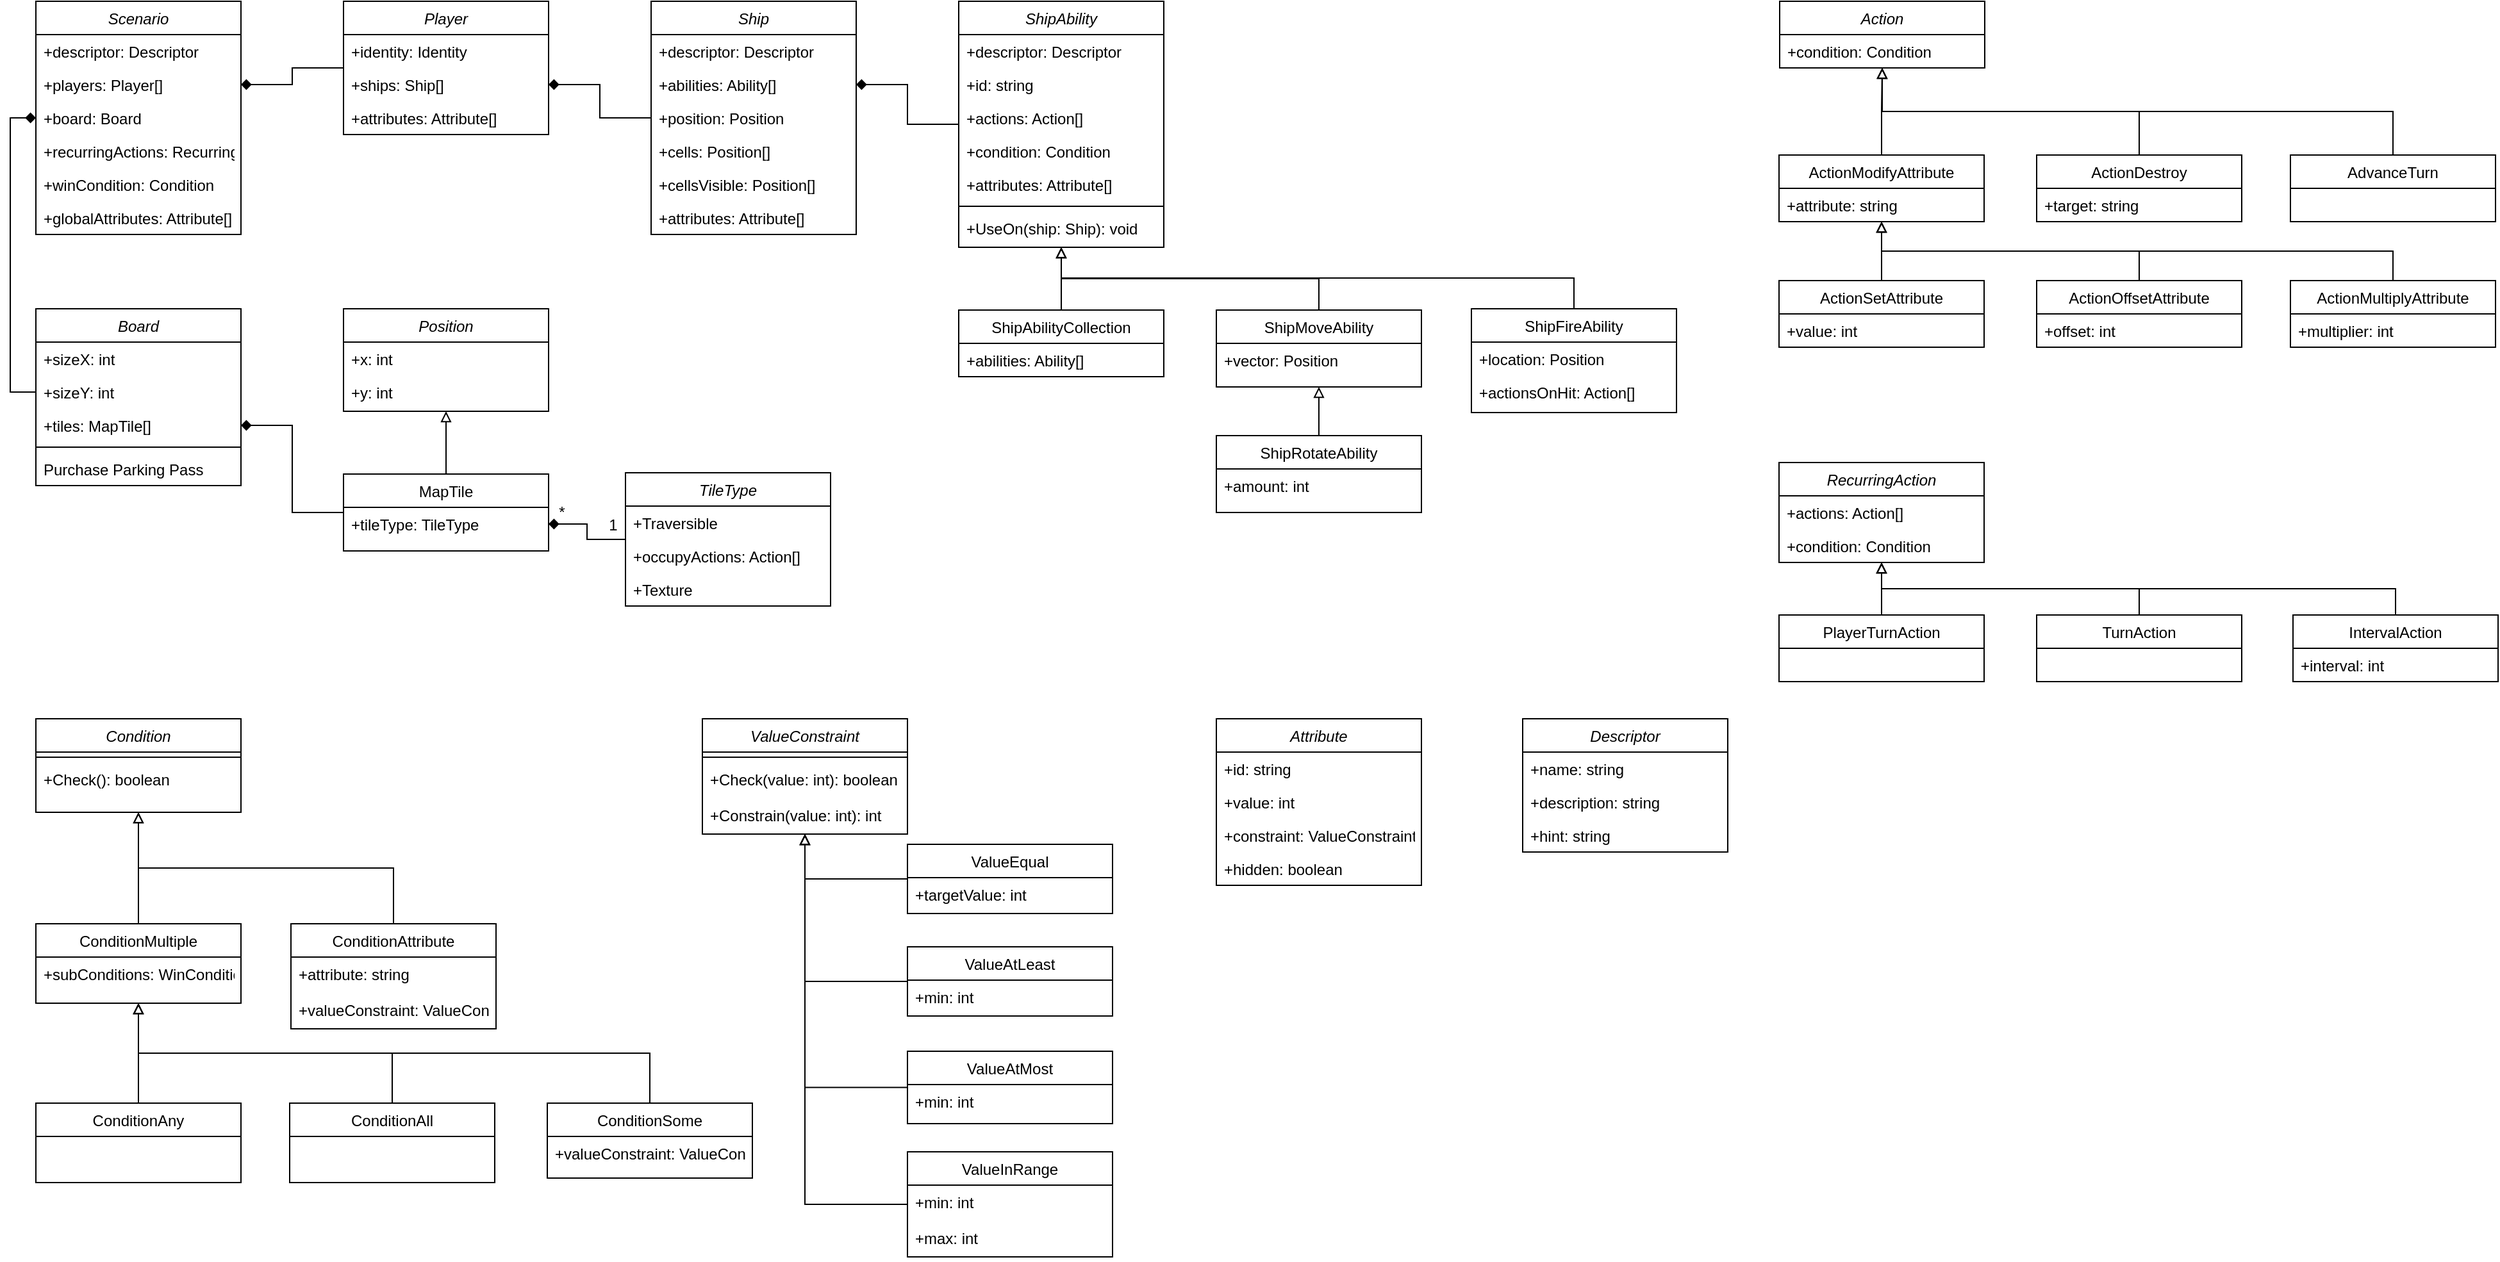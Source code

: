 <mxfile version="14.5.1" type="device"><diagram id="C5RBs43oDa-KdzZeNtuy" name="Page-1"><mxGraphModel dx="1069" dy="645" grid="1" gridSize="10" guides="1" tooltips="1" connect="1" arrows="1" fold="1" page="1" pageScale="1" pageWidth="827" pageHeight="1169" math="0" shadow="0"><root><mxCell id="WIyWlLk6GJQsqaUBKTNV-0"/><mxCell id="WIyWlLk6GJQsqaUBKTNV-1" parent="WIyWlLk6GJQsqaUBKTNV-0"/><mxCell id="zkfFHV4jXpPFQw0GAbJ--0" value="Scenario" style="swimlane;fontStyle=2;align=center;verticalAlign=top;childLayout=stackLayout;horizontal=1;startSize=26;horizontalStack=0;resizeParent=1;resizeLast=0;collapsible=1;marginBottom=0;rounded=0;shadow=0;strokeWidth=1;" parent="WIyWlLk6GJQsqaUBKTNV-1" vertex="1"><mxGeometry x="80" y="40" width="160" height="182" as="geometry"><mxRectangle x="230" y="140" width="160" height="26" as="alternateBounds"/></mxGeometry></mxCell><mxCell id="SzuNDByulG55xvrbZH8I-227" value="+descriptor: Descriptor" style="text;align=left;verticalAlign=top;spacingLeft=4;spacingRight=4;overflow=hidden;rotatable=0;points=[[0,0.5],[1,0.5]];portConstraint=eastwest;rounded=0;shadow=0;html=0;" parent="zkfFHV4jXpPFQw0GAbJ--0" vertex="1"><mxGeometry y="26" width="160" height="26" as="geometry"/></mxCell><mxCell id="zkfFHV4jXpPFQw0GAbJ--1" value="+players: Player[]" style="text;align=left;verticalAlign=top;spacingLeft=4;spacingRight=4;overflow=hidden;rotatable=0;points=[[0,0.5],[1,0.5]];portConstraint=eastwest;" parent="zkfFHV4jXpPFQw0GAbJ--0" vertex="1"><mxGeometry y="52" width="160" height="26" as="geometry"/></mxCell><mxCell id="zkfFHV4jXpPFQw0GAbJ--2" value="+board: Board" style="text;align=left;verticalAlign=top;spacingLeft=4;spacingRight=4;overflow=hidden;rotatable=0;points=[[0,0.5],[1,0.5]];portConstraint=eastwest;rounded=0;shadow=0;html=0;" parent="zkfFHV4jXpPFQw0GAbJ--0" vertex="1"><mxGeometry y="78" width="160" height="26" as="geometry"/></mxCell><mxCell id="SzuNDByulG55xvrbZH8I-246" value="+recurringActions: RecurringAction[]" style="text;align=left;verticalAlign=top;spacingLeft=4;spacingRight=4;overflow=hidden;rotatable=0;points=[[0,0.5],[1,0.5]];portConstraint=eastwest;rounded=0;shadow=0;html=0;" parent="zkfFHV4jXpPFQw0GAbJ--0" vertex="1"><mxGeometry y="104" width="160" height="26" as="geometry"/></mxCell><mxCell id="SzuNDByulG55xvrbZH8I-225" value="+winCondition: Condition" style="text;align=left;verticalAlign=top;spacingLeft=4;spacingRight=4;overflow=hidden;rotatable=0;points=[[0,0.5],[1,0.5]];portConstraint=eastwest;rounded=0;shadow=0;html=0;" parent="zkfFHV4jXpPFQw0GAbJ--0" vertex="1"><mxGeometry y="130" width="160" height="26" as="geometry"/></mxCell><mxCell id="SzuNDByulG55xvrbZH8I-275" value="+globalAttributes: Attribute[]" style="text;align=left;verticalAlign=top;spacingLeft=4;spacingRight=4;overflow=hidden;rotatable=0;points=[[0,0.5],[1,0.5]];portConstraint=eastwest;rounded=0;shadow=0;html=0;" parent="zkfFHV4jXpPFQw0GAbJ--0" vertex="1"><mxGeometry y="156" width="160" height="26" as="geometry"/></mxCell><mxCell id="SzuNDByulG55xvrbZH8I-0" value="Ship" style="swimlane;fontStyle=2;align=center;verticalAlign=top;childLayout=stackLayout;horizontal=1;startSize=26;horizontalStack=0;resizeParent=1;resizeLast=0;collapsible=1;marginBottom=0;rounded=0;shadow=0;strokeWidth=1;" parent="WIyWlLk6GJQsqaUBKTNV-1" vertex="1"><mxGeometry x="560" y="40" width="160" height="182" as="geometry"><mxRectangle x="230" y="140" width="160" height="26" as="alternateBounds"/></mxGeometry></mxCell><mxCell id="SzuNDByulG55xvrbZH8I-262" value="+descriptor: Descriptor" style="text;align=left;verticalAlign=top;spacingLeft=4;spacingRight=4;overflow=hidden;rotatable=0;points=[[0,0.5],[1,0.5]];portConstraint=eastwest;rounded=0;shadow=0;html=0;" parent="SzuNDByulG55xvrbZH8I-0" vertex="1"><mxGeometry y="26" width="160" height="26" as="geometry"/></mxCell><mxCell id="SzuNDByulG55xvrbZH8I-1" value="+abilities: Ability[]" style="text;align=left;verticalAlign=top;spacingLeft=4;spacingRight=4;overflow=hidden;rotatable=0;points=[[0,0.5],[1,0.5]];portConstraint=eastwest;" parent="SzuNDByulG55xvrbZH8I-0" vertex="1"><mxGeometry y="52" width="160" height="26" as="geometry"/></mxCell><mxCell id="SzuNDByulG55xvrbZH8I-237" value="+position: Position" style="text;align=left;verticalAlign=top;spacingLeft=4;spacingRight=4;overflow=hidden;rotatable=0;points=[[0,0.5],[1,0.5]];portConstraint=eastwest;rounded=0;shadow=0;html=0;" parent="SzuNDByulG55xvrbZH8I-0" vertex="1"><mxGeometry y="78" width="160" height="26" as="geometry"/></mxCell><mxCell id="SzuNDByulG55xvrbZH8I-2" value="+cells: Position[]" style="text;align=left;verticalAlign=top;spacingLeft=4;spacingRight=4;overflow=hidden;rotatable=0;points=[[0,0.5],[1,0.5]];portConstraint=eastwest;rounded=0;shadow=0;html=0;" parent="SzuNDByulG55xvrbZH8I-0" vertex="1"><mxGeometry y="104" width="160" height="26" as="geometry"/></mxCell><mxCell id="SzuNDByulG55xvrbZH8I-296" value="+cellsVisible: Position[]" style="text;align=left;verticalAlign=top;spacingLeft=4;spacingRight=4;overflow=hidden;rotatable=0;points=[[0,0.5],[1,0.5]];portConstraint=eastwest;rounded=0;shadow=0;html=0;" parent="SzuNDByulG55xvrbZH8I-0" vertex="1"><mxGeometry y="130" width="160" height="26" as="geometry"/></mxCell><mxCell id="SzuNDByulG55xvrbZH8I-228" value="+attributes: Attribute[]" style="text;align=left;verticalAlign=top;spacingLeft=4;spacingRight=4;overflow=hidden;rotatable=0;points=[[0,0.5],[1,0.5]];portConstraint=eastwest;rounded=0;shadow=0;html=0;" parent="SzuNDByulG55xvrbZH8I-0" vertex="1"><mxGeometry y="156" width="160" height="26" as="geometry"/></mxCell><mxCell id="SzuNDByulG55xvrbZH8I-6" value="Board" style="swimlane;fontStyle=2;align=center;verticalAlign=top;childLayout=stackLayout;horizontal=1;startSize=26;horizontalStack=0;resizeParent=1;resizeLast=0;collapsible=1;marginBottom=0;rounded=0;shadow=0;strokeWidth=1;" parent="WIyWlLk6GJQsqaUBKTNV-1" vertex="1"><mxGeometry x="80" y="280" width="160" height="138" as="geometry"><mxRectangle x="230" y="140" width="160" height="26" as="alternateBounds"/></mxGeometry></mxCell><mxCell id="SzuNDByulG55xvrbZH8I-7" value="+sizeX: int" style="text;align=left;verticalAlign=top;spacingLeft=4;spacingRight=4;overflow=hidden;rotatable=0;points=[[0,0.5],[1,0.5]];portConstraint=eastwest;" parent="SzuNDByulG55xvrbZH8I-6" vertex="1"><mxGeometry y="26" width="160" height="26" as="geometry"/></mxCell><mxCell id="SzuNDByulG55xvrbZH8I-8" value="+sizeY: int" style="text;align=left;verticalAlign=top;spacingLeft=4;spacingRight=4;overflow=hidden;rotatable=0;points=[[0,0.5],[1,0.5]];portConstraint=eastwest;rounded=0;shadow=0;html=0;" parent="SzuNDByulG55xvrbZH8I-6" vertex="1"><mxGeometry y="52" width="160" height="26" as="geometry"/></mxCell><mxCell id="SzuNDByulG55xvrbZH8I-9" value="+tiles: MapTile[]" style="text;align=left;verticalAlign=top;spacingLeft=4;spacingRight=4;overflow=hidden;rotatable=0;points=[[0,0.5],[1,0.5]];portConstraint=eastwest;rounded=0;shadow=0;html=0;" parent="SzuNDByulG55xvrbZH8I-6" vertex="1"><mxGeometry y="78" width="160" height="26" as="geometry"/></mxCell><mxCell id="SzuNDByulG55xvrbZH8I-10" value="" style="line;html=1;strokeWidth=1;align=left;verticalAlign=middle;spacingTop=-1;spacingLeft=3;spacingRight=3;rotatable=0;labelPosition=right;points=[];portConstraint=eastwest;" parent="SzuNDByulG55xvrbZH8I-6" vertex="1"><mxGeometry y="104" width="160" height="8" as="geometry"/></mxCell><mxCell id="SzuNDByulG55xvrbZH8I-11" value="Purchase Parking Pass" style="text;align=left;verticalAlign=top;spacingLeft=4;spacingRight=4;overflow=hidden;rotatable=0;points=[[0,0.5],[1,0.5]];portConstraint=eastwest;" parent="SzuNDByulG55xvrbZH8I-6" vertex="1"><mxGeometry y="112" width="160" height="26" as="geometry"/></mxCell><mxCell id="SzuNDByulG55xvrbZH8I-12" value="Player" style="swimlane;fontStyle=2;align=center;verticalAlign=top;childLayout=stackLayout;horizontal=1;startSize=26;horizontalStack=0;resizeParent=1;resizeLast=0;collapsible=1;marginBottom=0;rounded=0;shadow=0;strokeWidth=1;" parent="WIyWlLk6GJQsqaUBKTNV-1" vertex="1"><mxGeometry x="320" y="40" width="160" height="104" as="geometry"><mxRectangle x="230" y="140" width="160" height="26" as="alternateBounds"/></mxGeometry></mxCell><mxCell id="SzuNDByulG55xvrbZH8I-13" value="+identity: Identity" style="text;align=left;verticalAlign=top;spacingLeft=4;spacingRight=4;overflow=hidden;rotatable=0;points=[[0,0.5],[1,0.5]];portConstraint=eastwest;" parent="SzuNDByulG55xvrbZH8I-12" vertex="1"><mxGeometry y="26" width="160" height="26" as="geometry"/></mxCell><mxCell id="SzuNDByulG55xvrbZH8I-14" value="+ships: Ship[]" style="text;align=left;verticalAlign=top;spacingLeft=4;spacingRight=4;overflow=hidden;rotatable=0;points=[[0,0.5],[1,0.5]];portConstraint=eastwest;rounded=0;shadow=0;html=0;" parent="SzuNDByulG55xvrbZH8I-12" vertex="1"><mxGeometry y="52" width="160" height="26" as="geometry"/></mxCell><mxCell id="SzuNDByulG55xvrbZH8I-148" value="+attributes: Attribute[]" style="text;align=left;verticalAlign=top;spacingLeft=4;spacingRight=4;overflow=hidden;rotatable=0;points=[[0,0.5],[1,0.5]];portConstraint=eastwest;rounded=0;shadow=0;html=0;" parent="SzuNDByulG55xvrbZH8I-12" vertex="1"><mxGeometry y="78" width="160" height="26" as="geometry"/></mxCell><mxCell id="SzuNDByulG55xvrbZH8I-241" style="edgeStyle=orthogonalEdgeStyle;rounded=0;orthogonalLoop=1;jettySize=auto;html=1;startArrow=none;startFill=0;endArrow=block;endFill=0;exitX=0.5;exitY=0;exitDx=0;exitDy=0;" parent="WIyWlLk6GJQsqaUBKTNV-1" source="SzuNDByulG55xvrbZH8I-24" target="SzuNDByulG55xvrbZH8I-30" edge="1"><mxGeometry relative="1" as="geometry"/></mxCell><mxCell id="SzuNDByulG55xvrbZH8I-24" value="ShipFireAbility" style="swimlane;fontStyle=0;align=center;verticalAlign=top;childLayout=stackLayout;horizontal=1;startSize=26;horizontalStack=0;resizeParent=1;resizeLast=0;collapsible=1;marginBottom=0;rounded=0;shadow=0;strokeWidth=1;" parent="WIyWlLk6GJQsqaUBKTNV-1" vertex="1"><mxGeometry x="1200" y="280" width="160" height="81" as="geometry"><mxRectangle x="230" y="140" width="160" height="26" as="alternateBounds"/></mxGeometry></mxCell><mxCell id="SzuNDByulG55xvrbZH8I-25" value="+location: Position" style="text;align=left;verticalAlign=top;spacingLeft=4;spacingRight=4;overflow=hidden;rotatable=0;points=[[0,0.5],[1,0.5]];portConstraint=eastwest;" parent="SzuNDByulG55xvrbZH8I-24" vertex="1"><mxGeometry y="26" width="160" height="26" as="geometry"/></mxCell><mxCell id="SzuNDByulG55xvrbZH8I-26" value="+actionsOnHit: Action[]" style="text;align=left;verticalAlign=top;spacingLeft=4;spacingRight=4;overflow=hidden;rotatable=0;points=[[0,0.5],[1,0.5]];portConstraint=eastwest;rounded=0;shadow=0;html=0;" parent="SzuNDByulG55xvrbZH8I-24" vertex="1"><mxGeometry y="52" width="160" height="26" as="geometry"/></mxCell><mxCell id="SzuNDByulG55xvrbZH8I-30" value="ShipAbility" style="swimlane;fontStyle=2;align=center;verticalAlign=top;childLayout=stackLayout;horizontal=1;startSize=26;horizontalStack=0;resizeParent=1;resizeLast=0;collapsible=1;marginBottom=0;rounded=0;shadow=0;strokeWidth=1;" parent="WIyWlLk6GJQsqaUBKTNV-1" vertex="1"><mxGeometry x="800" y="40" width="160" height="192" as="geometry"><mxRectangle x="230" y="140" width="160" height="26" as="alternateBounds"/></mxGeometry></mxCell><mxCell id="SzuNDByulG55xvrbZH8I-295" value="+descriptor: Descriptor" style="text;align=left;verticalAlign=top;spacingLeft=4;spacingRight=4;overflow=hidden;rotatable=0;points=[[0,0.5],[1,0.5]];portConstraint=eastwest;rounded=0;shadow=0;html=0;" parent="SzuNDByulG55xvrbZH8I-30" vertex="1"><mxGeometry y="26" width="160" height="26" as="geometry"/></mxCell><mxCell id="SzuNDByulG55xvrbZH8I-31" value="+id: string" style="text;align=left;verticalAlign=top;spacingLeft=4;spacingRight=4;overflow=hidden;rotatable=0;points=[[0,0.5],[1,0.5]];portConstraint=eastwest;" parent="SzuNDByulG55xvrbZH8I-30" vertex="1"><mxGeometry y="52" width="160" height="26" as="geometry"/></mxCell><mxCell id="SzuNDByulG55xvrbZH8I-238" value="+actions: Action[]" style="text;align=left;verticalAlign=top;spacingLeft=4;spacingRight=4;overflow=hidden;rotatable=0;points=[[0,0.5],[1,0.5]];portConstraint=eastwest;rounded=0;shadow=0;html=0;" parent="SzuNDByulG55xvrbZH8I-30" vertex="1"><mxGeometry y="78" width="160" height="26" as="geometry"/></mxCell><mxCell id="SzuNDByulG55xvrbZH8I-239" value="+condition: Condition" style="text;align=left;verticalAlign=top;spacingLeft=4;spacingRight=4;overflow=hidden;rotatable=0;points=[[0,0.5],[1,0.5]];portConstraint=eastwest;rounded=0;shadow=0;html=0;" parent="SzuNDByulG55xvrbZH8I-30" vertex="1"><mxGeometry y="104" width="160" height="26" as="geometry"/></mxCell><mxCell id="SzuNDByulG55xvrbZH8I-292" value="+attributes: Attribute[]" style="text;align=left;verticalAlign=top;spacingLeft=4;spacingRight=4;overflow=hidden;rotatable=0;points=[[0,0.5],[1,0.5]];portConstraint=eastwest;rounded=0;shadow=0;html=0;" parent="SzuNDByulG55xvrbZH8I-30" vertex="1"><mxGeometry y="130" width="160" height="26" as="geometry"/></mxCell><mxCell id="SzuNDByulG55xvrbZH8I-34" value="" style="line;html=1;strokeWidth=1;align=left;verticalAlign=middle;spacingTop=-1;spacingLeft=3;spacingRight=3;rotatable=0;labelPosition=right;points=[];portConstraint=eastwest;" parent="SzuNDByulG55xvrbZH8I-30" vertex="1"><mxGeometry y="156" width="160" height="8" as="geometry"/></mxCell><mxCell id="SzuNDByulG55xvrbZH8I-35" value="+UseOn(ship: Ship): void" style="text;align=left;verticalAlign=top;spacingLeft=4;spacingRight=4;overflow=hidden;rotatable=0;points=[[0,0.5],[1,0.5]];portConstraint=eastwest;" parent="SzuNDByulG55xvrbZH8I-30" vertex="1"><mxGeometry y="164" width="160" height="28" as="geometry"/></mxCell><mxCell id="SzuNDByulG55xvrbZH8I-240" style="edgeStyle=orthogonalEdgeStyle;rounded=0;orthogonalLoop=1;jettySize=auto;html=1;startArrow=none;startFill=0;endArrow=block;endFill=0;exitX=0.5;exitY=0;exitDx=0;exitDy=0;" parent="WIyWlLk6GJQsqaUBKTNV-1" source="SzuNDByulG55xvrbZH8I-36" target="SzuNDByulG55xvrbZH8I-30" edge="1"><mxGeometry relative="1" as="geometry"/></mxCell><mxCell id="SzuNDByulG55xvrbZH8I-36" value="ShipMoveAbility" style="swimlane;fontStyle=0;align=center;verticalAlign=top;childLayout=stackLayout;horizontal=1;startSize=26;horizontalStack=0;resizeParent=1;resizeLast=0;collapsible=1;marginBottom=0;rounded=0;shadow=0;strokeWidth=1;" parent="WIyWlLk6GJQsqaUBKTNV-1" vertex="1"><mxGeometry x="1001" y="281" width="160" height="60" as="geometry"><mxRectangle x="1081" y="240" width="160" height="26" as="alternateBounds"/></mxGeometry></mxCell><mxCell id="SzuNDByulG55xvrbZH8I-37" value="+vector: Position" style="text;align=left;verticalAlign=top;spacingLeft=4;spacingRight=4;overflow=hidden;rotatable=0;points=[[0,0.5],[1,0.5]];portConstraint=eastwest;" parent="SzuNDByulG55xvrbZH8I-36" vertex="1"><mxGeometry y="26" width="160" height="26" as="geometry"/></mxCell><mxCell id="SzuNDByulG55xvrbZH8I-57" style="edgeStyle=orthogonalEdgeStyle;rounded=0;orthogonalLoop=1;jettySize=auto;html=1;endArrow=block;endFill=0;" parent="WIyWlLk6GJQsqaUBKTNV-1" source="SzuNDByulG55xvrbZH8I-54" target="SzuNDByulG55xvrbZH8I-75" edge="1"><mxGeometry relative="1" as="geometry"><mxPoint x="400" y="374" as="targetPoint"/></mxGeometry></mxCell><mxCell id="SzuNDByulG55xvrbZH8I-54" value="MapTile" style="swimlane;fontStyle=0;align=center;verticalAlign=top;childLayout=stackLayout;horizontal=1;startSize=26;horizontalStack=0;resizeParent=1;resizeLast=0;collapsible=1;marginBottom=0;rounded=0;shadow=0;strokeWidth=1;" parent="WIyWlLk6GJQsqaUBKTNV-1" vertex="1"><mxGeometry x="320" y="409" width="160" height="60" as="geometry"><mxRectangle x="660" y="585" width="160" height="26" as="alternateBounds"/></mxGeometry></mxCell><mxCell id="SzuNDByulG55xvrbZH8I-56" value="+tileType: TileType" style="text;align=left;verticalAlign=top;spacingLeft=4;spacingRight=4;overflow=hidden;rotatable=0;points=[[0,0.5],[1,0.5]];portConstraint=eastwest;rounded=0;shadow=0;html=0;" parent="SzuNDByulG55xvrbZH8I-54" vertex="1"><mxGeometry y="26" width="160" height="26" as="geometry"/></mxCell><mxCell id="SzuNDByulG55xvrbZH8I-58" value="TileType" style="swimlane;fontStyle=2;align=center;verticalAlign=top;childLayout=stackLayout;horizontal=1;startSize=26;horizontalStack=0;resizeParent=1;resizeLast=0;collapsible=1;marginBottom=0;rounded=0;shadow=0;strokeWidth=1;" parent="WIyWlLk6GJQsqaUBKTNV-1" vertex="1"><mxGeometry x="540" y="408" width="160" height="104" as="geometry"><mxRectangle x="230" y="140" width="160" height="26" as="alternateBounds"/></mxGeometry></mxCell><mxCell id="SzuNDByulG55xvrbZH8I-59" value="+Traversible" style="text;align=left;verticalAlign=top;spacingLeft=4;spacingRight=4;overflow=hidden;rotatable=0;points=[[0,0.5],[1,0.5]];portConstraint=eastwest;" parent="SzuNDByulG55xvrbZH8I-58" vertex="1"><mxGeometry y="26" width="160" height="26" as="geometry"/></mxCell><mxCell id="SzuNDByulG55xvrbZH8I-306" value="+occupyActions: Action[]" style="text;align=left;verticalAlign=top;spacingLeft=4;spacingRight=4;overflow=hidden;rotatable=0;points=[[0,0.5],[1,0.5]];portConstraint=eastwest;" parent="SzuNDByulG55xvrbZH8I-58" vertex="1"><mxGeometry y="52" width="160" height="26" as="geometry"/></mxCell><mxCell id="SzuNDByulG55xvrbZH8I-60" value="+Texture" style="text;align=left;verticalAlign=top;spacingLeft=4;spacingRight=4;overflow=hidden;rotatable=0;points=[[0,0.5],[1,0.5]];portConstraint=eastwest;rounded=0;shadow=0;html=0;" parent="SzuNDByulG55xvrbZH8I-58" vertex="1"><mxGeometry y="78" width="160" height="26" as="geometry"/></mxCell><mxCell id="SzuNDByulG55xvrbZH8I-61" style="edgeStyle=orthogonalEdgeStyle;rounded=0;orthogonalLoop=1;jettySize=auto;html=1;endArrow=none;endFill=0;startArrow=diamond;startFill=1;" parent="WIyWlLk6GJQsqaUBKTNV-1" source="SzuNDByulG55xvrbZH8I-56" target="SzuNDByulG55xvrbZH8I-58" edge="1"><mxGeometry relative="1" as="geometry"/></mxCell><mxCell id="SzuNDByulG55xvrbZH8I-63" value="&lt;font style=&quot;font-size: 12px&quot;&gt;*&lt;/font&gt;" style="text;html=1;align=center;verticalAlign=middle;resizable=0;points=[];autosize=1;" parent="WIyWlLk6GJQsqaUBKTNV-1" vertex="1"><mxGeometry x="480" y="429" width="20" height="20" as="geometry"/></mxCell><mxCell id="SzuNDByulG55xvrbZH8I-64" value="&lt;font style=&quot;font-size: 12px&quot;&gt;1&lt;/font&gt;" style="text;html=1;align=center;verticalAlign=middle;resizable=0;points=[];autosize=1;" parent="WIyWlLk6GJQsqaUBKTNV-1" vertex="1"><mxGeometry x="520" y="439" width="20" height="20" as="geometry"/></mxCell><mxCell id="SzuNDByulG55xvrbZH8I-65" style="edgeStyle=orthogonalEdgeStyle;rounded=0;orthogonalLoop=1;jettySize=auto;html=1;startArrow=diamond;startFill=1;endArrow=none;endFill=0;" parent="WIyWlLk6GJQsqaUBKTNV-1" source="SzuNDByulG55xvrbZH8I-1" target="SzuNDByulG55xvrbZH8I-30" edge="1"><mxGeometry relative="1" as="geometry"/></mxCell><mxCell id="SzuNDByulG55xvrbZH8I-98" style="edgeStyle=orthogonalEdgeStyle;rounded=0;orthogonalLoop=1;jettySize=auto;html=1;entryX=0.5;entryY=1;entryDx=0;entryDy=0;startArrow=none;startFill=0;endArrow=block;endFill=0;" parent="WIyWlLk6GJQsqaUBKTNV-1" source="SzuNDByulG55xvrbZH8I-68" target="SzuNDByulG55xvrbZH8I-36" edge="1"><mxGeometry relative="1" as="geometry"/></mxCell><mxCell id="SzuNDByulG55xvrbZH8I-68" value="ShipRotateAbility" style="swimlane;fontStyle=0;align=center;verticalAlign=top;childLayout=stackLayout;horizontal=1;startSize=26;horizontalStack=0;resizeParent=1;resizeLast=0;collapsible=1;marginBottom=0;rounded=0;shadow=0;strokeWidth=1;" parent="WIyWlLk6GJQsqaUBKTNV-1" vertex="1"><mxGeometry x="1001" y="379" width="160" height="60" as="geometry"><mxRectangle x="230" y="140" width="160" height="26" as="alternateBounds"/></mxGeometry></mxCell><mxCell id="SzuNDByulG55xvrbZH8I-71" value="+amount: int" style="text;align=left;verticalAlign=top;spacingLeft=4;spacingRight=4;overflow=hidden;rotatable=0;points=[[0,0.5],[1,0.5]];portConstraint=eastwest;rounded=0;shadow=0;html=0;" parent="SzuNDByulG55xvrbZH8I-68" vertex="1"><mxGeometry y="26" width="160" height="26" as="geometry"/></mxCell><mxCell id="SzuNDByulG55xvrbZH8I-75" value="Position" style="swimlane;fontStyle=2;align=center;verticalAlign=top;childLayout=stackLayout;horizontal=1;startSize=26;horizontalStack=0;resizeParent=1;resizeLast=0;collapsible=1;marginBottom=0;rounded=0;shadow=0;strokeWidth=1;" parent="WIyWlLk6GJQsqaUBKTNV-1" vertex="1"><mxGeometry x="320" y="280" width="160" height="80" as="geometry"><mxRectangle x="230" y="140" width="160" height="26" as="alternateBounds"/></mxGeometry></mxCell><mxCell id="SzuNDByulG55xvrbZH8I-76" value="+x: int" style="text;align=left;verticalAlign=top;spacingLeft=4;spacingRight=4;overflow=hidden;rotatable=0;points=[[0,0.5],[1,0.5]];portConstraint=eastwest;" parent="SzuNDByulG55xvrbZH8I-75" vertex="1"><mxGeometry y="26" width="160" height="26" as="geometry"/></mxCell><mxCell id="SzuNDByulG55xvrbZH8I-77" value="+y: int" style="text;align=left;verticalAlign=top;spacingLeft=4;spacingRight=4;overflow=hidden;rotatable=0;points=[[0,0.5],[1,0.5]];portConstraint=eastwest;rounded=0;shadow=0;html=0;" parent="SzuNDByulG55xvrbZH8I-75" vertex="1"><mxGeometry y="52" width="160" height="26" as="geometry"/></mxCell><mxCell id="SzuNDByulG55xvrbZH8I-78" style="edgeStyle=orthogonalEdgeStyle;rounded=0;orthogonalLoop=1;jettySize=auto;html=1;startArrow=diamond;startFill=1;endArrow=none;endFill=0;entryX=0;entryY=0.5;entryDx=0;entryDy=0;" parent="WIyWlLk6GJQsqaUBKTNV-1" source="SzuNDByulG55xvrbZH8I-9" target="SzuNDByulG55xvrbZH8I-54" edge="1"><mxGeometry relative="1" as="geometry"/></mxCell><mxCell id="SzuNDByulG55xvrbZH8I-89" style="edgeStyle=orthogonalEdgeStyle;rounded=0;orthogonalLoop=1;jettySize=auto;html=1;startArrow=none;startFill=0;endArrow=block;endFill=0;exitX=0.5;exitY=0;exitDx=0;exitDy=0;" parent="WIyWlLk6GJQsqaUBKTNV-1" source="SzuNDByulG55xvrbZH8I-80" target="SzuNDByulG55xvrbZH8I-30" edge="1"><mxGeometry relative="1" as="geometry"/></mxCell><mxCell id="SzuNDByulG55xvrbZH8I-80" value="ShipAbilityCollection" style="swimlane;fontStyle=0;align=center;verticalAlign=top;childLayout=stackLayout;horizontal=1;startSize=26;horizontalStack=0;resizeParent=1;resizeLast=0;collapsible=1;marginBottom=0;rounded=0;shadow=0;strokeWidth=1;" parent="WIyWlLk6GJQsqaUBKTNV-1" vertex="1"><mxGeometry x="800" y="281" width="160" height="52" as="geometry"><mxRectangle x="880" y="240" width="160" height="26" as="alternateBounds"/></mxGeometry></mxCell><mxCell id="SzuNDByulG55xvrbZH8I-84" value="+abilities: Ability[]" style="text;align=left;verticalAlign=top;spacingLeft=4;spacingRight=4;overflow=hidden;rotatable=0;points=[[0,0.5],[1,0.5]];portConstraint=eastwest;rounded=0;shadow=0;html=0;" parent="SzuNDByulG55xvrbZH8I-80" vertex="1"><mxGeometry y="26" width="160" height="26" as="geometry"/></mxCell><mxCell id="SzuNDByulG55xvrbZH8I-110" style="edgeStyle=orthogonalEdgeStyle;rounded=0;orthogonalLoop=1;jettySize=auto;html=1;startArrow=diamond;startFill=1;endArrow=none;endFill=0;" parent="WIyWlLk6GJQsqaUBKTNV-1" source="zkfFHV4jXpPFQw0GAbJ--1" target="SzuNDByulG55xvrbZH8I-12" edge="1"><mxGeometry relative="1" as="geometry"/></mxCell><mxCell id="SzuNDByulG55xvrbZH8I-107" style="edgeStyle=orthogonalEdgeStyle;rounded=0;orthogonalLoop=1;jettySize=auto;html=1;startArrow=diamond;startFill=1;endArrow=none;endFill=0;exitX=1;exitY=0.5;exitDx=0;exitDy=0;" parent="WIyWlLk6GJQsqaUBKTNV-1" source="SzuNDByulG55xvrbZH8I-14" target="SzuNDByulG55xvrbZH8I-0" edge="1"><mxGeometry relative="1" as="geometry"/></mxCell><mxCell id="SzuNDByulG55xvrbZH8I-117" style="edgeStyle=orthogonalEdgeStyle;rounded=0;orthogonalLoop=1;jettySize=auto;html=1;startArrow=diamond;startFill=1;endArrow=none;endFill=0;entryX=0;entryY=0.5;entryDx=0;entryDy=0;" parent="WIyWlLk6GJQsqaUBKTNV-1" source="zkfFHV4jXpPFQw0GAbJ--2" target="SzuNDByulG55xvrbZH8I-8" edge="1"><mxGeometry relative="1" as="geometry"/></mxCell><mxCell id="SzuNDByulG55xvrbZH8I-142" value="Condition" style="swimlane;fontStyle=2;align=center;verticalAlign=top;childLayout=stackLayout;horizontal=1;startSize=26;horizontalStack=0;resizeParent=1;resizeLast=0;collapsible=1;marginBottom=0;rounded=0;shadow=0;strokeWidth=1;" parent="WIyWlLk6GJQsqaUBKTNV-1" vertex="1"><mxGeometry x="80" y="600" width="160" height="73" as="geometry"><mxRectangle x="230" y="140" width="160" height="26" as="alternateBounds"/></mxGeometry></mxCell><mxCell id="SzuNDByulG55xvrbZH8I-150" value="" style="line;html=1;strokeWidth=1;align=left;verticalAlign=middle;spacingTop=-1;spacingLeft=3;spacingRight=3;rotatable=0;labelPosition=right;points=[];portConstraint=eastwest;" parent="SzuNDByulG55xvrbZH8I-142" vertex="1"><mxGeometry y="26" width="160" height="8" as="geometry"/></mxCell><mxCell id="SzuNDByulG55xvrbZH8I-151" value="+Check(): boolean" style="text;align=left;verticalAlign=top;spacingLeft=4;spacingRight=4;overflow=hidden;rotatable=0;points=[[0,0.5],[1,0.5]];portConstraint=eastwest;" parent="SzuNDByulG55xvrbZH8I-142" vertex="1"><mxGeometry y="34" width="160" height="28" as="geometry"/></mxCell><mxCell id="SzuNDByulG55xvrbZH8I-158" value="Attribute" style="swimlane;fontStyle=2;align=center;verticalAlign=top;childLayout=stackLayout;horizontal=1;startSize=26;horizontalStack=0;resizeParent=1;resizeLast=0;collapsible=1;marginBottom=0;rounded=0;shadow=0;strokeWidth=1;" parent="WIyWlLk6GJQsqaUBKTNV-1" vertex="1"><mxGeometry x="1001" y="600" width="160" height="130" as="geometry"><mxRectangle x="230" y="140" width="160" height="26" as="alternateBounds"/></mxGeometry></mxCell><mxCell id="SzuNDByulG55xvrbZH8I-181" value="+id: string" style="text;align=left;verticalAlign=top;spacingLeft=4;spacingRight=4;overflow=hidden;rotatable=0;points=[[0,0.5],[1,0.5]];portConstraint=eastwest;rounded=0;shadow=0;html=0;" parent="SzuNDByulG55xvrbZH8I-158" vertex="1"><mxGeometry y="26" width="160" height="26" as="geometry"/></mxCell><mxCell id="SzuNDByulG55xvrbZH8I-180" value="+value: int" style="text;align=left;verticalAlign=top;spacingLeft=4;spacingRight=4;overflow=hidden;rotatable=0;points=[[0,0.5],[1,0.5]];portConstraint=eastwest;rounded=0;shadow=0;html=0;" parent="SzuNDByulG55xvrbZH8I-158" vertex="1"><mxGeometry y="52" width="160" height="26" as="geometry"/></mxCell><mxCell id="SzuNDByulG55xvrbZH8I-294" value="+constraint: ValueConstraint" style="text;align=left;verticalAlign=top;spacingLeft=4;spacingRight=4;overflow=hidden;rotatable=0;points=[[0,0.5],[1,0.5]];portConstraint=eastwest;rounded=0;shadow=0;html=0;" parent="SzuNDByulG55xvrbZH8I-158" vertex="1"><mxGeometry y="78" width="160" height="26" as="geometry"/></mxCell><mxCell id="SzuNDByulG55xvrbZH8I-277" value="+hidden: boolean" style="text;align=left;verticalAlign=top;spacingLeft=4;spacingRight=4;overflow=hidden;rotatable=0;points=[[0,0.5],[1,0.5]];portConstraint=eastwest;rounded=0;shadow=0;html=0;" parent="SzuNDByulG55xvrbZH8I-158" vertex="1"><mxGeometry y="104" width="160" height="26" as="geometry"/></mxCell><mxCell id="SzuNDByulG55xvrbZH8I-183" style="edgeStyle=orthogonalEdgeStyle;rounded=0;orthogonalLoop=1;jettySize=auto;html=1;startArrow=none;startFill=0;endArrow=block;endFill=0;exitX=0.5;exitY=0;exitDx=0;exitDy=0;" parent="WIyWlLk6GJQsqaUBKTNV-1" source="SzuNDByulG55xvrbZH8I-166" target="SzuNDByulG55xvrbZH8I-170" edge="1"><mxGeometry relative="1" as="geometry"/></mxCell><mxCell id="SzuNDByulG55xvrbZH8I-166" value="ConditionAll" style="swimlane;fontStyle=0;align=center;verticalAlign=top;childLayout=stackLayout;horizontal=1;startSize=26;horizontalStack=0;resizeParent=1;resizeLast=0;collapsible=1;marginBottom=0;rounded=0;shadow=0;strokeWidth=1;" parent="WIyWlLk6GJQsqaUBKTNV-1" vertex="1"><mxGeometry x="278" y="900" width="160" height="62" as="geometry"><mxRectangle x="230" y="140" width="160" height="26" as="alternateBounds"/></mxGeometry></mxCell><mxCell id="SzuNDByulG55xvrbZH8I-184" style="edgeStyle=orthogonalEdgeStyle;rounded=0;orthogonalLoop=1;jettySize=auto;html=1;startArrow=none;startFill=0;endArrow=block;endFill=0;exitX=0.5;exitY=0;exitDx=0;exitDy=0;" parent="WIyWlLk6GJQsqaUBKTNV-1" source="SzuNDByulG55xvrbZH8I-168" target="SzuNDByulG55xvrbZH8I-170" edge="1"><mxGeometry relative="1" as="geometry"/></mxCell><mxCell id="SzuNDByulG55xvrbZH8I-168" value="ConditionSome" style="swimlane;fontStyle=0;align=center;verticalAlign=top;childLayout=stackLayout;horizontal=1;startSize=26;horizontalStack=0;resizeParent=1;resizeLast=0;collapsible=1;marginBottom=0;rounded=0;shadow=0;strokeWidth=1;" parent="WIyWlLk6GJQsqaUBKTNV-1" vertex="1"><mxGeometry x="479" y="900" width="160" height="58.5" as="geometry"><mxRectangle x="230" y="140" width="160" height="26" as="alternateBounds"/></mxGeometry></mxCell><mxCell id="SzuNDByulG55xvrbZH8I-211" value="+valueConstraint: ValueConstraint" style="text;align=left;verticalAlign=top;spacingLeft=4;spacingRight=4;overflow=hidden;rotatable=0;points=[[0,0.5],[1,0.5]];portConstraint=eastwest;" parent="SzuNDByulG55xvrbZH8I-168" vertex="1"><mxGeometry y="26" width="160" height="28" as="geometry"/></mxCell><mxCell id="SzuNDByulG55xvrbZH8I-185" style="edgeStyle=orthogonalEdgeStyle;rounded=0;orthogonalLoop=1;jettySize=auto;html=1;startArrow=none;startFill=0;endArrow=block;endFill=0;" parent="WIyWlLk6GJQsqaUBKTNV-1" source="SzuNDByulG55xvrbZH8I-170" target="SzuNDByulG55xvrbZH8I-142" edge="1"><mxGeometry relative="1" as="geometry"/></mxCell><mxCell id="SzuNDByulG55xvrbZH8I-170" value="ConditionMultiple" style="swimlane;fontStyle=0;align=center;verticalAlign=top;childLayout=stackLayout;horizontal=1;startSize=26;horizontalStack=0;resizeParent=1;resizeLast=0;collapsible=1;marginBottom=0;rounded=0;shadow=0;strokeWidth=1;" parent="WIyWlLk6GJQsqaUBKTNV-1" vertex="1"><mxGeometry x="80" y="760" width="160" height="62" as="geometry"><mxRectangle x="230" y="140" width="160" height="26" as="alternateBounds"/></mxGeometry></mxCell><mxCell id="SzuNDByulG55xvrbZH8I-171" value="+subConditions: WinCondition[]" style="text;align=left;verticalAlign=top;spacingLeft=4;spacingRight=4;overflow=hidden;rotatable=0;points=[[0,0.5],[1,0.5]];portConstraint=eastwest;" parent="SzuNDByulG55xvrbZH8I-170" vertex="1"><mxGeometry y="26" width="160" height="28" as="geometry"/></mxCell><mxCell id="SzuNDByulG55xvrbZH8I-182" style="edgeStyle=orthogonalEdgeStyle;rounded=0;orthogonalLoop=1;jettySize=auto;html=1;entryX=0.5;entryY=1;entryDx=0;entryDy=0;startArrow=none;startFill=0;endArrow=block;endFill=0;" parent="WIyWlLk6GJQsqaUBKTNV-1" source="SzuNDByulG55xvrbZH8I-172" target="SzuNDByulG55xvrbZH8I-170" edge="1"><mxGeometry relative="1" as="geometry"/></mxCell><mxCell id="SzuNDByulG55xvrbZH8I-172" value="ConditionAny" style="swimlane;fontStyle=0;align=center;verticalAlign=top;childLayout=stackLayout;horizontal=1;startSize=26;horizontalStack=0;resizeParent=1;resizeLast=0;collapsible=1;marginBottom=0;rounded=0;shadow=0;strokeWidth=1;" parent="WIyWlLk6GJQsqaUBKTNV-1" vertex="1"><mxGeometry x="80" y="900" width="160" height="62" as="geometry"><mxRectangle x="230" y="140" width="160" height="26" as="alternateBounds"/></mxGeometry></mxCell><mxCell id="SzuNDByulG55xvrbZH8I-221" style="edgeStyle=orthogonalEdgeStyle;rounded=0;orthogonalLoop=1;jettySize=auto;html=1;startArrow=none;startFill=0;endArrow=block;endFill=0;exitX=0.5;exitY=0;exitDx=0;exitDy=0;" parent="WIyWlLk6GJQsqaUBKTNV-1" source="SzuNDByulG55xvrbZH8I-186" target="SzuNDByulG55xvrbZH8I-142" edge="1"><mxGeometry relative="1" as="geometry"/></mxCell><mxCell id="SzuNDByulG55xvrbZH8I-186" value="ConditionAttribute" style="swimlane;fontStyle=0;align=center;verticalAlign=top;childLayout=stackLayout;horizontal=1;startSize=26;horizontalStack=0;resizeParent=1;resizeLast=0;collapsible=1;marginBottom=0;rounded=0;shadow=0;strokeWidth=1;" parent="WIyWlLk6GJQsqaUBKTNV-1" vertex="1"><mxGeometry x="279" y="760" width="160" height="82" as="geometry"><mxRectangle x="230" y="140" width="160" height="26" as="alternateBounds"/></mxGeometry></mxCell><mxCell id="SzuNDByulG55xvrbZH8I-187" value="+attribute: string" style="text;align=left;verticalAlign=top;spacingLeft=4;spacingRight=4;overflow=hidden;rotatable=0;points=[[0,0.5],[1,0.5]];portConstraint=eastwest;" parent="SzuNDByulG55xvrbZH8I-186" vertex="1"><mxGeometry y="26" width="160" height="28" as="geometry"/></mxCell><mxCell id="SzuNDByulG55xvrbZH8I-197" value="+valueConstraint: ValueConstraint" style="text;align=left;verticalAlign=top;spacingLeft=4;spacingRight=4;overflow=hidden;rotatable=0;points=[[0,0.5],[1,0.5]];portConstraint=eastwest;" parent="SzuNDByulG55xvrbZH8I-186" vertex="1"><mxGeometry y="54" width="160" height="28" as="geometry"/></mxCell><mxCell id="SzuNDByulG55xvrbZH8I-188" value="Action" style="swimlane;fontStyle=2;align=center;verticalAlign=top;childLayout=stackLayout;horizontal=1;startSize=26;horizontalStack=0;resizeParent=1;resizeLast=0;collapsible=1;marginBottom=0;rounded=0;shadow=0;strokeWidth=1;" parent="WIyWlLk6GJQsqaUBKTNV-1" vertex="1"><mxGeometry x="1440.5" y="40" width="160" height="52" as="geometry"><mxRectangle x="230" y="140" width="160" height="26" as="alternateBounds"/></mxGeometry></mxCell><mxCell id="SzuNDByulG55xvrbZH8I-249" value="+condition: Condition" style="text;align=left;verticalAlign=top;spacingLeft=4;spacingRight=4;overflow=hidden;rotatable=0;points=[[0,0.5],[1,0.5]];portConstraint=eastwest;" parent="SzuNDByulG55xvrbZH8I-188" vertex="1"><mxGeometry y="26" width="160" height="26" as="geometry"/></mxCell><mxCell id="SzuNDByulG55xvrbZH8I-198" value="ValueConstraint" style="swimlane;fontStyle=2;align=center;verticalAlign=top;childLayout=stackLayout;horizontal=1;startSize=26;horizontalStack=0;resizeParent=1;resizeLast=0;collapsible=1;marginBottom=0;rounded=0;shadow=0;strokeWidth=1;" parent="WIyWlLk6GJQsqaUBKTNV-1" vertex="1"><mxGeometry x="600" y="600" width="160" height="90" as="geometry"><mxRectangle x="230" y="140" width="160" height="26" as="alternateBounds"/></mxGeometry></mxCell><mxCell id="SzuNDByulG55xvrbZH8I-203" value="" style="line;html=1;strokeWidth=1;align=left;verticalAlign=middle;spacingTop=-1;spacingLeft=3;spacingRight=3;rotatable=0;labelPosition=right;points=[];portConstraint=eastwest;" parent="SzuNDByulG55xvrbZH8I-198" vertex="1"><mxGeometry y="26" width="160" height="8" as="geometry"/></mxCell><mxCell id="SzuNDByulG55xvrbZH8I-204" value="+Check(value: int): boolean" style="text;align=left;verticalAlign=top;spacingLeft=4;spacingRight=4;overflow=hidden;rotatable=0;points=[[0,0.5],[1,0.5]];portConstraint=eastwest;" parent="SzuNDByulG55xvrbZH8I-198" vertex="1"><mxGeometry y="34" width="160" height="28" as="geometry"/></mxCell><mxCell id="SzuNDByulG55xvrbZH8I-293" value="+Constrain(value: int): int" style="text;align=left;verticalAlign=top;spacingLeft=4;spacingRight=4;overflow=hidden;rotatable=0;points=[[0,0.5],[1,0.5]];portConstraint=eastwest;" parent="SzuNDByulG55xvrbZH8I-198" vertex="1"><mxGeometry y="62" width="160" height="28" as="geometry"/></mxCell><mxCell id="SzuNDByulG55xvrbZH8I-220" style="edgeStyle=orthogonalEdgeStyle;rounded=0;orthogonalLoop=1;jettySize=auto;html=1;startArrow=none;startFill=0;endArrow=block;endFill=0;exitX=0;exitY=0.5;exitDx=0;exitDy=0;" parent="WIyWlLk6GJQsqaUBKTNV-1" source="SzuNDByulG55xvrbZH8I-205" target="SzuNDByulG55xvrbZH8I-198" edge="1"><mxGeometry relative="1" as="geometry"/></mxCell><mxCell id="SzuNDByulG55xvrbZH8I-205" value="ValueEqual" style="swimlane;fontStyle=0;align=center;verticalAlign=top;childLayout=stackLayout;horizontal=1;startSize=26;horizontalStack=0;resizeParent=1;resizeLast=0;collapsible=1;marginBottom=0;rounded=0;shadow=0;strokeWidth=1;" parent="WIyWlLk6GJQsqaUBKTNV-1" vertex="1"><mxGeometry x="760" y="698" width="160" height="54" as="geometry"><mxRectangle x="230" y="140" width="160" height="26" as="alternateBounds"/></mxGeometry></mxCell><mxCell id="SzuNDByulG55xvrbZH8I-209" value="+targetValue: int" style="text;align=left;verticalAlign=top;spacingLeft=4;spacingRight=4;overflow=hidden;rotatable=0;points=[[0,0.5],[1,0.5]];portConstraint=eastwest;" parent="SzuNDByulG55xvrbZH8I-205" vertex="1"><mxGeometry y="26" width="160" height="28" as="geometry"/></mxCell><mxCell id="SzuNDByulG55xvrbZH8I-219" style="edgeStyle=orthogonalEdgeStyle;rounded=0;orthogonalLoop=1;jettySize=auto;html=1;startArrow=none;startFill=0;endArrow=block;endFill=0;exitX=0;exitY=0.5;exitDx=0;exitDy=0;" parent="WIyWlLk6GJQsqaUBKTNV-1" source="SzuNDByulG55xvrbZH8I-208" target="SzuNDByulG55xvrbZH8I-198" edge="1"><mxGeometry relative="1" as="geometry"/></mxCell><mxCell id="SzuNDByulG55xvrbZH8I-208" value="ValueAtLeast" style="swimlane;fontStyle=0;align=center;verticalAlign=top;childLayout=stackLayout;horizontal=1;startSize=26;horizontalStack=0;resizeParent=1;resizeLast=0;collapsible=1;marginBottom=0;rounded=0;shadow=0;strokeWidth=1;" parent="WIyWlLk6GJQsqaUBKTNV-1" vertex="1"><mxGeometry x="760" y="778" width="160" height="54" as="geometry"><mxRectangle x="230" y="140" width="160" height="26" as="alternateBounds"/></mxGeometry></mxCell><mxCell id="SzuNDByulG55xvrbZH8I-210" value="+min: int" style="text;align=left;verticalAlign=top;spacingLeft=4;spacingRight=4;overflow=hidden;rotatable=0;points=[[0,0.5],[1,0.5]];portConstraint=eastwest;" parent="SzuNDByulG55xvrbZH8I-208" vertex="1"><mxGeometry y="26" width="160" height="28" as="geometry"/></mxCell><mxCell id="SzuNDByulG55xvrbZH8I-218" style="edgeStyle=orthogonalEdgeStyle;rounded=0;orthogonalLoop=1;jettySize=auto;html=1;startArrow=none;startFill=0;endArrow=block;endFill=0;exitX=0;exitY=0.5;exitDx=0;exitDy=0;" parent="WIyWlLk6GJQsqaUBKTNV-1" source="SzuNDByulG55xvrbZH8I-212" target="SzuNDByulG55xvrbZH8I-198" edge="1"><mxGeometry relative="1" as="geometry"><mxPoint x="660" y="1040" as="sourcePoint"/></mxGeometry></mxCell><mxCell id="SzuNDByulG55xvrbZH8I-212" value="ValueAtMost" style="swimlane;fontStyle=0;align=center;verticalAlign=top;childLayout=stackLayout;horizontal=1;startSize=26;horizontalStack=0;resizeParent=1;resizeLast=0;collapsible=1;marginBottom=0;rounded=0;shadow=0;strokeWidth=1;" parent="WIyWlLk6GJQsqaUBKTNV-1" vertex="1"><mxGeometry x="760" y="859.5" width="160" height="56.5" as="geometry"><mxRectangle x="230" y="140" width="160" height="26" as="alternateBounds"/></mxGeometry></mxCell><mxCell id="SzuNDByulG55xvrbZH8I-213" value="+min: int" style="text;align=left;verticalAlign=top;spacingLeft=4;spacingRight=4;overflow=hidden;rotatable=0;points=[[0,0.5],[1,0.5]];portConstraint=eastwest;" parent="SzuNDByulG55xvrbZH8I-212" vertex="1"><mxGeometry y="26" width="160" height="28" as="geometry"/></mxCell><mxCell id="SzuNDByulG55xvrbZH8I-217" style="edgeStyle=orthogonalEdgeStyle;rounded=0;orthogonalLoop=1;jettySize=auto;html=1;startArrow=none;startFill=0;endArrow=block;endFill=0;exitX=0;exitY=0.5;exitDx=0;exitDy=0;" parent="WIyWlLk6GJQsqaUBKTNV-1" source="SzuNDByulG55xvrbZH8I-214" target="SzuNDByulG55xvrbZH8I-198" edge="1"><mxGeometry relative="1" as="geometry"/></mxCell><mxCell id="SzuNDByulG55xvrbZH8I-214" value="ValueInRange" style="swimlane;fontStyle=0;align=center;verticalAlign=top;childLayout=stackLayout;horizontal=1;startSize=26;horizontalStack=0;resizeParent=1;resizeLast=0;collapsible=1;marginBottom=0;rounded=0;shadow=0;strokeWidth=1;" parent="WIyWlLk6GJQsqaUBKTNV-1" vertex="1"><mxGeometry x="760" y="938" width="160" height="82" as="geometry"><mxRectangle x="230" y="140" width="160" height="26" as="alternateBounds"/></mxGeometry></mxCell><mxCell id="SzuNDByulG55xvrbZH8I-215" value="+min: int" style="text;align=left;verticalAlign=top;spacingLeft=4;spacingRight=4;overflow=hidden;rotatable=0;points=[[0,0.5],[1,0.5]];portConstraint=eastwest;" parent="SzuNDByulG55xvrbZH8I-214" vertex="1"><mxGeometry y="26" width="160" height="28" as="geometry"/></mxCell><mxCell id="SzuNDByulG55xvrbZH8I-216" value="+max: int" style="text;align=left;verticalAlign=top;spacingLeft=4;spacingRight=4;overflow=hidden;rotatable=0;points=[[0,0.5],[1,0.5]];portConstraint=eastwest;" parent="SzuNDByulG55xvrbZH8I-214" vertex="1"><mxGeometry y="54" width="160" height="28" as="geometry"/></mxCell><mxCell id="SzuNDByulG55xvrbZH8I-242" style="edgeStyle=orthogonalEdgeStyle;rounded=0;orthogonalLoop=1;jettySize=auto;html=1;startArrow=none;startFill=0;endArrow=block;endFill=0;exitX=0.5;exitY=0;exitDx=0;exitDy=0;" parent="WIyWlLk6GJQsqaUBKTNV-1" source="SzuNDByulG55xvrbZH8I-222" target="SzuNDByulG55xvrbZH8I-188" edge="1"><mxGeometry relative="1" as="geometry"/></mxCell><mxCell id="SzuNDByulG55xvrbZH8I-222" value="ActionModifyAttribute" style="swimlane;fontStyle=0;align=center;verticalAlign=top;childLayout=stackLayout;horizontal=1;startSize=26;horizontalStack=0;resizeParent=1;resizeLast=0;collapsible=1;marginBottom=0;rounded=0;shadow=0;strokeWidth=1;" parent="WIyWlLk6GJQsqaUBKTNV-1" vertex="1"><mxGeometry x="1440" y="160" width="160" height="52" as="geometry"><mxRectangle x="230" y="140" width="160" height="26" as="alternateBounds"/></mxGeometry></mxCell><mxCell id="SzuNDByulG55xvrbZH8I-224" value="+attribute: string" style="text;align=left;verticalAlign=top;spacingLeft=4;spacingRight=4;overflow=hidden;rotatable=0;points=[[0,0.5],[1,0.5]];portConstraint=eastwest;" parent="SzuNDByulG55xvrbZH8I-222" vertex="1"><mxGeometry y="26" width="160" height="26" as="geometry"/></mxCell><mxCell id="SzuNDByulG55xvrbZH8I-231" style="edgeStyle=orthogonalEdgeStyle;rounded=0;orthogonalLoop=1;jettySize=auto;html=1;startArrow=none;startFill=0;endArrow=block;endFill=0;exitX=0.5;exitY=0;exitDx=0;exitDy=0;" parent="WIyWlLk6GJQsqaUBKTNV-1" source="SzuNDByulG55xvrbZH8I-229" target="SzuNDByulG55xvrbZH8I-188" edge="1"><mxGeometry relative="1" as="geometry"/></mxCell><mxCell id="SzuNDByulG55xvrbZH8I-229" value="ActionDestroy" style="swimlane;fontStyle=0;align=center;verticalAlign=top;childLayout=stackLayout;horizontal=1;startSize=26;horizontalStack=0;resizeParent=1;resizeLast=0;collapsible=1;marginBottom=0;rounded=0;shadow=0;strokeWidth=1;" parent="WIyWlLk6GJQsqaUBKTNV-1" vertex="1"><mxGeometry x="1641" y="160" width="160" height="52" as="geometry"><mxRectangle x="230" y="140" width="160" height="26" as="alternateBounds"/></mxGeometry></mxCell><mxCell id="SzuNDByulG55xvrbZH8I-235" value="+target: string" style="text;align=left;verticalAlign=top;spacingLeft=4;spacingRight=4;overflow=hidden;rotatable=0;points=[[0,0.5],[1,0.5]];portConstraint=eastwest;" parent="SzuNDByulG55xvrbZH8I-229" vertex="1"><mxGeometry y="26" width="160" height="26" as="geometry"/></mxCell><mxCell id="SzuNDByulG55xvrbZH8I-247" value="RecurringAction" style="swimlane;fontStyle=2;align=center;verticalAlign=top;childLayout=stackLayout;horizontal=1;startSize=26;horizontalStack=0;resizeParent=1;resizeLast=0;collapsible=1;marginBottom=0;rounded=0;shadow=0;strokeWidth=1;" parent="WIyWlLk6GJQsqaUBKTNV-1" vertex="1"><mxGeometry x="1440" y="400" width="160" height="78" as="geometry"><mxRectangle x="230" y="140" width="160" height="26" as="alternateBounds"/></mxGeometry></mxCell><mxCell id="SzuNDByulG55xvrbZH8I-248" value="+actions: Action[]" style="text;align=left;verticalAlign=top;spacingLeft=4;spacingRight=4;overflow=hidden;rotatable=0;points=[[0,0.5],[1,0.5]];portConstraint=eastwest;" parent="SzuNDByulG55xvrbZH8I-247" vertex="1"><mxGeometry y="26" width="160" height="26" as="geometry"/></mxCell><mxCell id="SzuNDByulG55xvrbZH8I-274" value="+condition: Condition" style="text;align=left;verticalAlign=top;spacingLeft=4;spacingRight=4;overflow=hidden;rotatable=0;points=[[0,0.5],[1,0.5]];portConstraint=eastwest;" parent="SzuNDByulG55xvrbZH8I-247" vertex="1"><mxGeometry y="52" width="160" height="26" as="geometry"/></mxCell><mxCell id="SzuNDByulG55xvrbZH8I-284" style="edgeStyle=orthogonalEdgeStyle;rounded=0;orthogonalLoop=1;jettySize=auto;html=1;startArrow=none;startFill=0;endArrow=block;endFill=0;" parent="WIyWlLk6GJQsqaUBKTNV-1" source="SzuNDByulG55xvrbZH8I-250" target="SzuNDByulG55xvrbZH8I-247" edge="1"><mxGeometry relative="1" as="geometry"/></mxCell><mxCell id="SzuNDByulG55xvrbZH8I-250" value="PlayerTurnAction" style="swimlane;fontStyle=0;align=center;verticalAlign=top;childLayout=stackLayout;horizontal=1;startSize=26;horizontalStack=0;resizeParent=1;resizeLast=0;collapsible=1;marginBottom=0;rounded=0;shadow=0;strokeWidth=1;" parent="WIyWlLk6GJQsqaUBKTNV-1" vertex="1"><mxGeometry x="1440" y="519" width="160" height="52" as="geometry"><mxRectangle x="230" y="140" width="160" height="26" as="alternateBounds"/></mxGeometry></mxCell><mxCell id="SzuNDByulG55xvrbZH8I-285" style="edgeStyle=orthogonalEdgeStyle;rounded=0;orthogonalLoop=1;jettySize=auto;html=1;startArrow=none;startFill=0;endArrow=block;endFill=0;exitX=0.5;exitY=0;exitDx=0;exitDy=0;" parent="WIyWlLk6GJQsqaUBKTNV-1" source="SzuNDByulG55xvrbZH8I-252" target="SzuNDByulG55xvrbZH8I-247" edge="1"><mxGeometry relative="1" as="geometry"/></mxCell><mxCell id="SzuNDByulG55xvrbZH8I-252" value="TurnAction" style="swimlane;fontStyle=0;align=center;verticalAlign=top;childLayout=stackLayout;horizontal=1;startSize=26;horizontalStack=0;resizeParent=1;resizeLast=0;collapsible=1;marginBottom=0;rounded=0;shadow=0;strokeWidth=1;" parent="WIyWlLk6GJQsqaUBKTNV-1" vertex="1"><mxGeometry x="1641" y="519" width="160" height="52" as="geometry"><mxRectangle x="230" y="140" width="160" height="26" as="alternateBounds"/></mxGeometry></mxCell><mxCell id="SzuNDByulG55xvrbZH8I-286" style="edgeStyle=orthogonalEdgeStyle;rounded=0;orthogonalLoop=1;jettySize=auto;html=1;startArrow=none;startFill=0;endArrow=block;endFill=0;exitX=0.5;exitY=0;exitDx=0;exitDy=0;" parent="WIyWlLk6GJQsqaUBKTNV-1" source="SzuNDByulG55xvrbZH8I-254" target="SzuNDByulG55xvrbZH8I-247" edge="1"><mxGeometry relative="1" as="geometry"/></mxCell><mxCell id="SzuNDByulG55xvrbZH8I-254" value="IntervalAction" style="swimlane;fontStyle=0;align=center;verticalAlign=top;childLayout=stackLayout;horizontal=1;startSize=26;horizontalStack=0;resizeParent=1;resizeLast=0;collapsible=1;marginBottom=0;rounded=0;shadow=0;strokeWidth=1;" parent="WIyWlLk6GJQsqaUBKTNV-1" vertex="1"><mxGeometry x="1841" y="519" width="160" height="52" as="geometry"><mxRectangle x="230" y="140" width="160" height="26" as="alternateBounds"/></mxGeometry></mxCell><mxCell id="SzuNDByulG55xvrbZH8I-276" value="+interval: int" style="text;align=left;verticalAlign=top;spacingLeft=4;spacingRight=4;overflow=hidden;rotatable=0;points=[[0,0.5],[1,0.5]];portConstraint=eastwest;" parent="SzuNDByulG55xvrbZH8I-254" vertex="1"><mxGeometry y="26" width="160" height="26" as="geometry"/></mxCell><mxCell id="SzuNDByulG55xvrbZH8I-259" style="edgeStyle=orthogonalEdgeStyle;rounded=0;orthogonalLoop=1;jettySize=auto;html=1;startArrow=none;startFill=0;endArrow=block;endFill=0;" parent="WIyWlLk6GJQsqaUBKTNV-1" source="SzuNDByulG55xvrbZH8I-256" target="SzuNDByulG55xvrbZH8I-222" edge="1"><mxGeometry relative="1" as="geometry"/></mxCell><mxCell id="SzuNDByulG55xvrbZH8I-256" value="ActionSetAttribute" style="swimlane;fontStyle=0;align=center;verticalAlign=top;childLayout=stackLayout;horizontal=1;startSize=26;horizontalStack=0;resizeParent=1;resizeLast=0;collapsible=1;marginBottom=0;rounded=0;shadow=0;strokeWidth=1;" parent="WIyWlLk6GJQsqaUBKTNV-1" vertex="1"><mxGeometry x="1440" y="258" width="160" height="52" as="geometry"><mxRectangle x="230" y="140" width="160" height="26" as="alternateBounds"/></mxGeometry></mxCell><mxCell id="SzuNDByulG55xvrbZH8I-258" value="+value: int" style="text;align=left;verticalAlign=top;spacingLeft=4;spacingRight=4;overflow=hidden;rotatable=0;points=[[0,0.5],[1,0.5]];portConstraint=eastwest;" parent="SzuNDByulG55xvrbZH8I-256" vertex="1"><mxGeometry y="26" width="160" height="26" as="geometry"/></mxCell><mxCell id="SzuNDByulG55xvrbZH8I-269" style="edgeStyle=orthogonalEdgeStyle;rounded=0;orthogonalLoop=1;jettySize=auto;html=1;startArrow=none;startFill=0;endArrow=block;endFill=0;exitX=0.5;exitY=0;exitDx=0;exitDy=0;" parent="WIyWlLk6GJQsqaUBKTNV-1" source="SzuNDByulG55xvrbZH8I-260" target="SzuNDByulG55xvrbZH8I-222" edge="1"><mxGeometry relative="1" as="geometry"/></mxCell><mxCell id="SzuNDByulG55xvrbZH8I-260" value="ActionOffsetAttribute" style="swimlane;fontStyle=0;align=center;verticalAlign=top;childLayout=stackLayout;horizontal=1;startSize=26;horizontalStack=0;resizeParent=1;resizeLast=0;collapsible=1;marginBottom=0;rounded=0;shadow=0;strokeWidth=1;" parent="WIyWlLk6GJQsqaUBKTNV-1" vertex="1"><mxGeometry x="1641" y="258" width="160" height="52" as="geometry"><mxRectangle x="230" y="140" width="160" height="26" as="alternateBounds"/></mxGeometry></mxCell><mxCell id="SzuNDByulG55xvrbZH8I-261" value="+offset: int" style="text;align=left;verticalAlign=top;spacingLeft=4;spacingRight=4;overflow=hidden;rotatable=0;points=[[0,0.5],[1,0.5]];portConstraint=eastwest;" parent="SzuNDByulG55xvrbZH8I-260" vertex="1"><mxGeometry y="26" width="160" height="26" as="geometry"/></mxCell><mxCell id="SzuNDByulG55xvrbZH8I-264" value="Descriptor" style="swimlane;fontStyle=2;align=center;verticalAlign=top;childLayout=stackLayout;horizontal=1;startSize=26;horizontalStack=0;resizeParent=1;resizeLast=0;collapsible=1;marginBottom=0;rounded=0;shadow=0;strokeWidth=1;" parent="WIyWlLk6GJQsqaUBKTNV-1" vertex="1"><mxGeometry x="1240" y="600" width="160" height="104" as="geometry"><mxRectangle x="230" y="140" width="160" height="26" as="alternateBounds"/></mxGeometry></mxCell><mxCell id="SzuNDByulG55xvrbZH8I-265" value="+name: string" style="text;align=left;verticalAlign=top;spacingLeft=4;spacingRight=4;overflow=hidden;rotatable=0;points=[[0,0.5],[1,0.5]];portConstraint=eastwest;rounded=0;shadow=0;html=0;" parent="SzuNDByulG55xvrbZH8I-264" vertex="1"><mxGeometry y="26" width="160" height="26" as="geometry"/></mxCell><mxCell id="SzuNDByulG55xvrbZH8I-266" value="+description: string" style="text;align=left;verticalAlign=top;spacingLeft=4;spacingRight=4;overflow=hidden;rotatable=0;points=[[0,0.5],[1,0.5]];portConstraint=eastwest;" parent="SzuNDByulG55xvrbZH8I-264" vertex="1"><mxGeometry y="52" width="160" height="26" as="geometry"/></mxCell><mxCell id="SzuNDByulG55xvrbZH8I-290" value="+hint: string" style="text;align=left;verticalAlign=top;spacingLeft=4;spacingRight=4;overflow=hidden;rotatable=0;points=[[0,0.5],[1,0.5]];portConstraint=eastwest;" parent="SzuNDByulG55xvrbZH8I-264" vertex="1"><mxGeometry y="78" width="160" height="26" as="geometry"/></mxCell><mxCell id="SzuNDByulG55xvrbZH8I-272" style="edgeStyle=orthogonalEdgeStyle;rounded=0;orthogonalLoop=1;jettySize=auto;html=1;startArrow=none;startFill=0;endArrow=block;endFill=0;exitX=0.5;exitY=0;exitDx=0;exitDy=0;" parent="WIyWlLk6GJQsqaUBKTNV-1" source="SzuNDByulG55xvrbZH8I-270" target="SzuNDByulG55xvrbZH8I-222" edge="1"><mxGeometry relative="1" as="geometry"/></mxCell><mxCell id="SzuNDByulG55xvrbZH8I-270" value="ActionMultiplyAttribute" style="swimlane;fontStyle=0;align=center;verticalAlign=top;childLayout=stackLayout;horizontal=1;startSize=26;horizontalStack=0;resizeParent=1;resizeLast=0;collapsible=1;marginBottom=0;rounded=0;shadow=0;strokeWidth=1;" parent="WIyWlLk6GJQsqaUBKTNV-1" vertex="1"><mxGeometry x="1839" y="258" width="160" height="52" as="geometry"><mxRectangle x="230" y="140" width="160" height="26" as="alternateBounds"/></mxGeometry></mxCell><mxCell id="SzuNDByulG55xvrbZH8I-271" value="+multiplier: int" style="text;align=left;verticalAlign=top;spacingLeft=4;spacingRight=4;overflow=hidden;rotatable=0;points=[[0,0.5],[1,0.5]];portConstraint=eastwest;" parent="SzuNDByulG55xvrbZH8I-270" vertex="1"><mxGeometry y="26" width="160" height="26" as="geometry"/></mxCell><mxCell id="SzuNDByulG55xvrbZH8I-289" style="edgeStyle=orthogonalEdgeStyle;rounded=0;orthogonalLoop=1;jettySize=auto;html=1;startArrow=none;startFill=0;endArrow=block;endFill=0;exitX=0.5;exitY=0;exitDx=0;exitDy=0;" parent="WIyWlLk6GJQsqaUBKTNV-1" source="SzuNDByulG55xvrbZH8I-287" target="SzuNDByulG55xvrbZH8I-188" edge="1"><mxGeometry relative="1" as="geometry"/></mxCell><mxCell id="SzuNDByulG55xvrbZH8I-287" value="AdvanceTurn" style="swimlane;fontStyle=0;align=center;verticalAlign=top;childLayout=stackLayout;horizontal=1;startSize=26;horizontalStack=0;resizeParent=1;resizeLast=0;collapsible=1;marginBottom=0;rounded=0;shadow=0;strokeWidth=1;" parent="WIyWlLk6GJQsqaUBKTNV-1" vertex="1"><mxGeometry x="1839" y="160" width="160" height="52" as="geometry"><mxRectangle x="230" y="140" width="160" height="26" as="alternateBounds"/></mxGeometry></mxCell></root></mxGraphModel></diagram></mxfile>